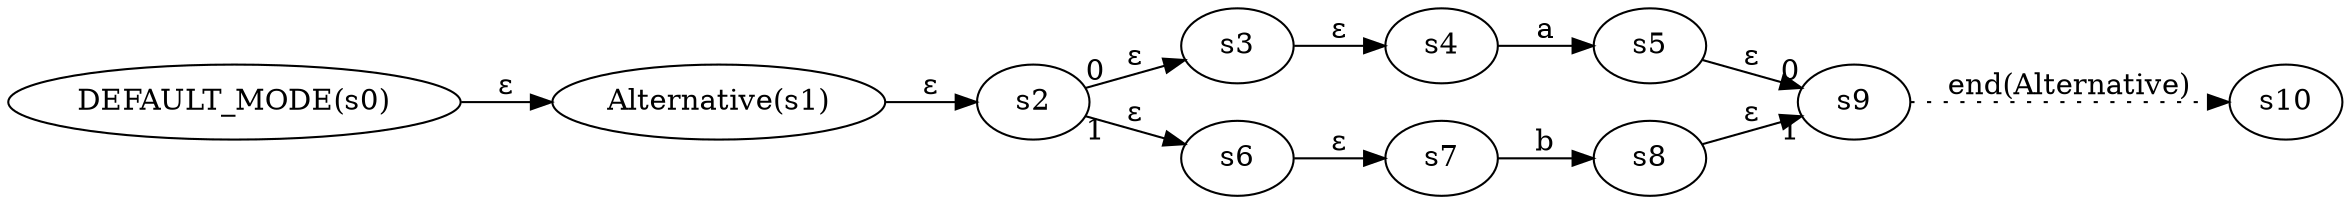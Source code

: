digraph ATN {
  rankdir=LR;

  "DEFAULT_MODE(s0)" -> "Alternative(s1)" [label=ε]
  "Alternative(s1)" -> s2 [label=ε]
  s2 -> s3 [label=ε, taillabel=0]
  s3 -> s4 [label=ε]
  s4 -> s5 [label=a]
  s5 -> s9 [label=ε, headlabel=0]
  s9 -> s10 [label="end(Alternative)", style=dotted]
  s2 -> s6 [label=ε, taillabel=1]
  s6 -> s7 [label=ε]
  s7 -> s8 [label=b]
  s8 -> s9 [label=ε, headlabel=1]
}